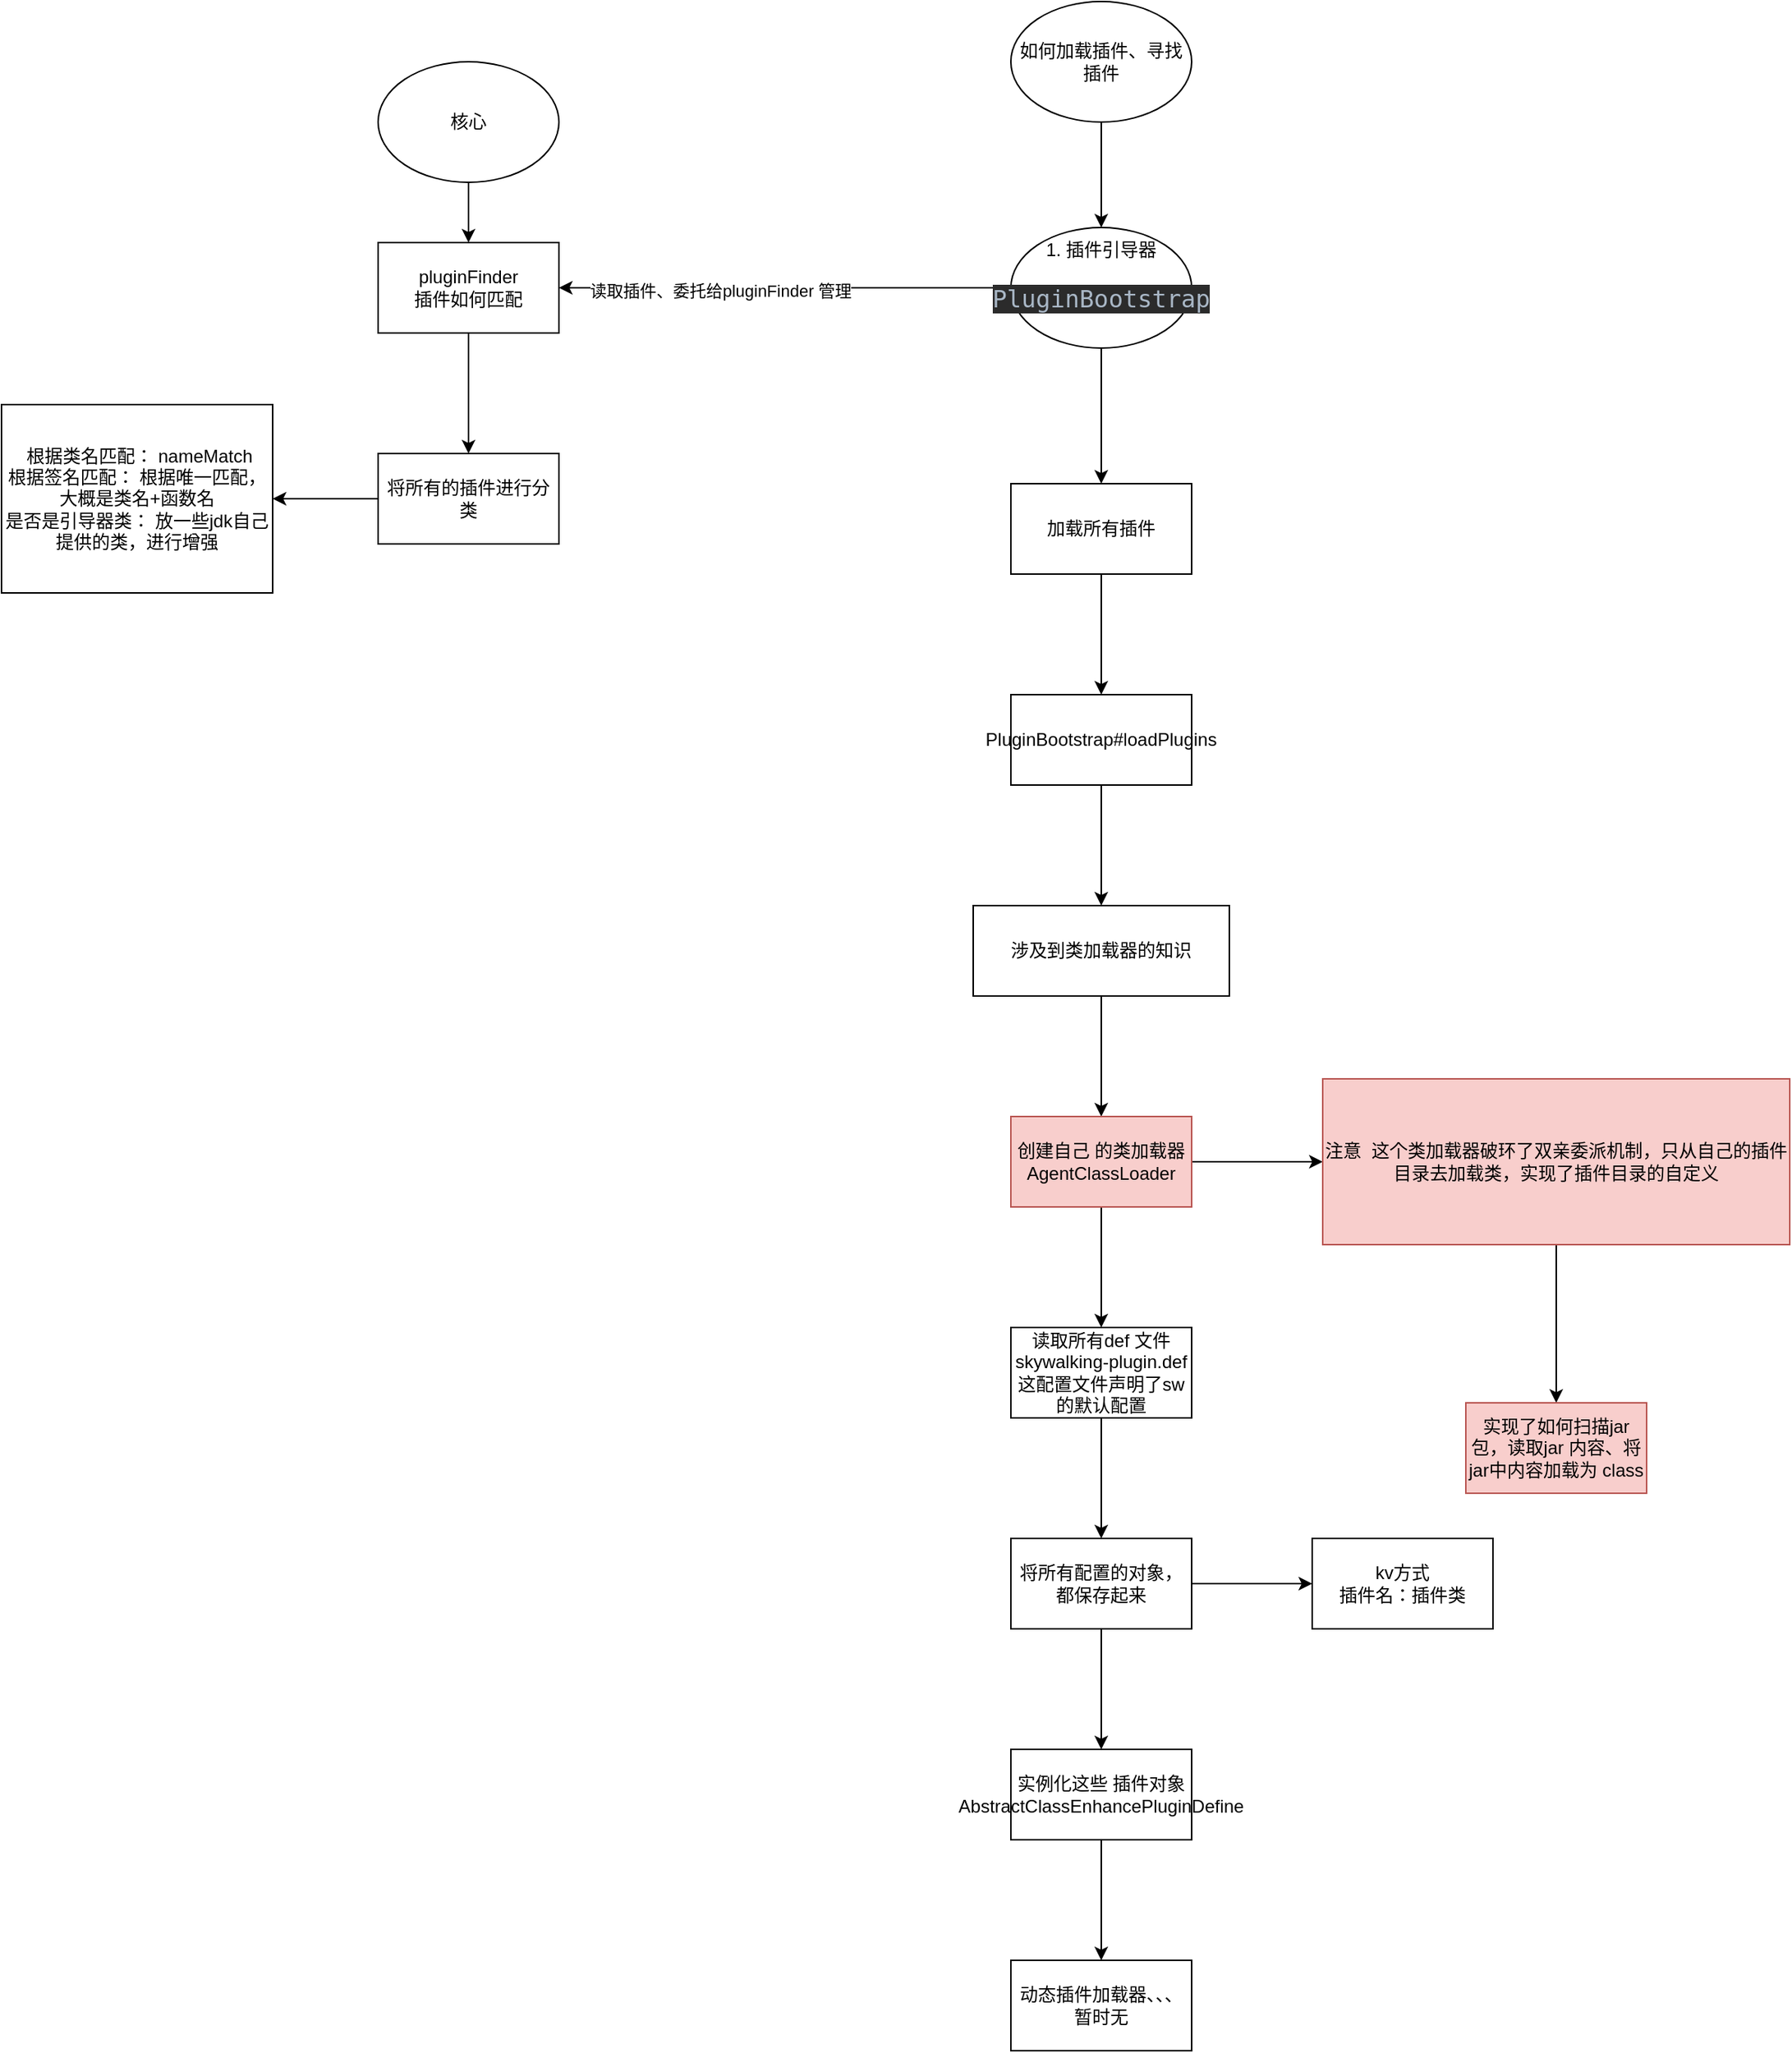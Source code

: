 <mxfile version="24.6.1" type="device">
  <diagram name="第 1 页" id="3_AYBHBxKLHgXcp4mOLv">
    <mxGraphModel dx="1861" dy="1781" grid="1" gridSize="10" guides="1" tooltips="1" connect="1" arrows="1" fold="1" page="1" pageScale="1" pageWidth="827" pageHeight="1169" math="0" shadow="0">
      <root>
        <mxCell id="0" />
        <mxCell id="1" parent="0" />
        <mxCell id="_ErbszUaglMlhtpiHv44-3" value="" style="edgeStyle=orthogonalEdgeStyle;rounded=0;orthogonalLoop=1;jettySize=auto;html=1;" edge="1" parent="1" source="_ErbszUaglMlhtpiHv44-1" target="_ErbszUaglMlhtpiHv44-2">
          <mxGeometry relative="1" as="geometry" />
        </mxCell>
        <mxCell id="_ErbszUaglMlhtpiHv44-25" style="edgeStyle=orthogonalEdgeStyle;rounded=0;orthogonalLoop=1;jettySize=auto;html=1;entryX=1;entryY=0.5;entryDx=0;entryDy=0;" edge="1" parent="1" source="_ErbszUaglMlhtpiHv44-1" target="_ErbszUaglMlhtpiHv44-24">
          <mxGeometry relative="1" as="geometry" />
        </mxCell>
        <mxCell id="_ErbszUaglMlhtpiHv44-26" value="读取插件、委托给pluginFinder 管理" style="edgeLabel;html=1;align=center;verticalAlign=middle;resizable=0;points=[];" vertex="1" connectable="0" parent="_ErbszUaglMlhtpiHv44-25">
          <mxGeometry x="0.289" y="2" relative="1" as="geometry">
            <mxPoint as="offset" />
          </mxGeometry>
        </mxCell>
        <mxCell id="_ErbszUaglMlhtpiHv44-1" value="1. 插件引导器&lt;div&gt;&lt;div style=&quot;background-color:#2b2b2b;color:#a9b7c6&quot;&gt;&lt;pre style=&quot;font-family:&#39;JetBrains Mono&#39;,monospace;font-size:12.0pt;&quot;&gt;PluginBootstrap&lt;/pre&gt;&lt;/div&gt;&lt;/div&gt;" style="ellipse;whiteSpace=wrap;html=1;" vertex="1" parent="1">
          <mxGeometry x="310" y="110" width="120" height="80" as="geometry" />
        </mxCell>
        <mxCell id="_ErbszUaglMlhtpiHv44-5" value="" style="edgeStyle=orthogonalEdgeStyle;rounded=0;orthogonalLoop=1;jettySize=auto;html=1;" edge="1" parent="1" source="_ErbszUaglMlhtpiHv44-2" target="_ErbszUaglMlhtpiHv44-4">
          <mxGeometry relative="1" as="geometry" />
        </mxCell>
        <mxCell id="_ErbszUaglMlhtpiHv44-2" value="加载所有插件" style="whiteSpace=wrap;html=1;" vertex="1" parent="1">
          <mxGeometry x="310" y="280" width="120" height="60" as="geometry" />
        </mxCell>
        <mxCell id="_ErbszUaglMlhtpiHv44-7" value="" style="edgeStyle=orthogonalEdgeStyle;rounded=0;orthogonalLoop=1;jettySize=auto;html=1;" edge="1" parent="1" source="_ErbszUaglMlhtpiHv44-4" target="_ErbszUaglMlhtpiHv44-6">
          <mxGeometry relative="1" as="geometry" />
        </mxCell>
        <mxCell id="_ErbszUaglMlhtpiHv44-4" value="PluginBootstrap#loadPlugins" style="whiteSpace=wrap;html=1;" vertex="1" parent="1">
          <mxGeometry x="310" y="420" width="120" height="60" as="geometry" />
        </mxCell>
        <mxCell id="_ErbszUaglMlhtpiHv44-9" value="" style="edgeStyle=orthogonalEdgeStyle;rounded=0;orthogonalLoop=1;jettySize=auto;html=1;" edge="1" parent="1" source="_ErbszUaglMlhtpiHv44-6" target="_ErbszUaglMlhtpiHv44-8">
          <mxGeometry relative="1" as="geometry" />
        </mxCell>
        <mxCell id="_ErbszUaglMlhtpiHv44-6" value="涉及到类加载器的知识" style="whiteSpace=wrap;html=1;" vertex="1" parent="1">
          <mxGeometry x="285" y="560" width="170" height="60" as="geometry" />
        </mxCell>
        <mxCell id="_ErbszUaglMlhtpiHv44-11" value="" style="edgeStyle=orthogonalEdgeStyle;rounded=0;orthogonalLoop=1;jettySize=auto;html=1;" edge="1" parent="1" source="_ErbszUaglMlhtpiHv44-8" target="_ErbszUaglMlhtpiHv44-10">
          <mxGeometry relative="1" as="geometry" />
        </mxCell>
        <mxCell id="_ErbszUaglMlhtpiHv44-13" value="" style="edgeStyle=orthogonalEdgeStyle;rounded=0;orthogonalLoop=1;jettySize=auto;html=1;" edge="1" parent="1" source="_ErbszUaglMlhtpiHv44-8" target="_ErbszUaglMlhtpiHv44-12">
          <mxGeometry relative="1" as="geometry" />
        </mxCell>
        <mxCell id="_ErbszUaglMlhtpiHv44-8" value="创建自己 的类加载器AgentClassLoader" style="whiteSpace=wrap;html=1;fillColor=#f8cecc;strokeColor=#b85450;" vertex="1" parent="1">
          <mxGeometry x="310" y="700" width="120" height="60" as="geometry" />
        </mxCell>
        <mxCell id="_ErbszUaglMlhtpiHv44-15" value="" style="edgeStyle=orthogonalEdgeStyle;rounded=0;orthogonalLoop=1;jettySize=auto;html=1;" edge="1" parent="1" source="_ErbszUaglMlhtpiHv44-10" target="_ErbszUaglMlhtpiHv44-14">
          <mxGeometry relative="1" as="geometry" />
        </mxCell>
        <mxCell id="_ErbszUaglMlhtpiHv44-10" value="注意&amp;nbsp; 这个类加载器破环了双亲委派机制，只从自己的插件目录去加载类，实现了插件目录的自定义" style="whiteSpace=wrap;html=1;fillColor=#f8cecc;strokeColor=#b85450;" vertex="1" parent="1">
          <mxGeometry x="517" y="675" width="310" height="110" as="geometry" />
        </mxCell>
        <mxCell id="_ErbszUaglMlhtpiHv44-17" value="" style="edgeStyle=orthogonalEdgeStyle;rounded=0;orthogonalLoop=1;jettySize=auto;html=1;" edge="1" parent="1" source="_ErbszUaglMlhtpiHv44-12" target="_ErbszUaglMlhtpiHv44-16">
          <mxGeometry relative="1" as="geometry" />
        </mxCell>
        <mxCell id="_ErbszUaglMlhtpiHv44-12" value="读取所有def 文件&lt;div&gt;skywalking-plugin.def&lt;/div&gt;&lt;div&gt;这配置文件声明了sw的默认配置&lt;/div&gt;" style="whiteSpace=wrap;html=1;" vertex="1" parent="1">
          <mxGeometry x="310" y="840" width="120" height="60" as="geometry" />
        </mxCell>
        <mxCell id="_ErbszUaglMlhtpiHv44-14" value="实现了如何扫描jar包，读取jar 内容、将jar中内容加载为 class" style="whiteSpace=wrap;html=1;fillColor=#f8cecc;strokeColor=#b85450;" vertex="1" parent="1">
          <mxGeometry x="612" y="890" width="120" height="60" as="geometry" />
        </mxCell>
        <mxCell id="_ErbszUaglMlhtpiHv44-19" value="" style="edgeStyle=orthogonalEdgeStyle;rounded=0;orthogonalLoop=1;jettySize=auto;html=1;" edge="1" parent="1" source="_ErbszUaglMlhtpiHv44-16" target="_ErbszUaglMlhtpiHv44-18">
          <mxGeometry relative="1" as="geometry" />
        </mxCell>
        <mxCell id="_ErbszUaglMlhtpiHv44-21" value="" style="edgeStyle=orthogonalEdgeStyle;rounded=0;orthogonalLoop=1;jettySize=auto;html=1;" edge="1" parent="1" source="_ErbszUaglMlhtpiHv44-16" target="_ErbszUaglMlhtpiHv44-20">
          <mxGeometry relative="1" as="geometry" />
        </mxCell>
        <mxCell id="_ErbszUaglMlhtpiHv44-16" value="将所有配置的对象，都保存起来" style="whiteSpace=wrap;html=1;" vertex="1" parent="1">
          <mxGeometry x="310" y="980" width="120" height="60" as="geometry" />
        </mxCell>
        <mxCell id="_ErbszUaglMlhtpiHv44-18" value="kv方式&lt;div&gt;插件名：插件类&lt;/div&gt;" style="whiteSpace=wrap;html=1;" vertex="1" parent="1">
          <mxGeometry x="510" y="980" width="120" height="60" as="geometry" />
        </mxCell>
        <mxCell id="_ErbszUaglMlhtpiHv44-23" value="" style="edgeStyle=orthogonalEdgeStyle;rounded=0;orthogonalLoop=1;jettySize=auto;html=1;" edge="1" parent="1" source="_ErbszUaglMlhtpiHv44-20" target="_ErbszUaglMlhtpiHv44-22">
          <mxGeometry relative="1" as="geometry" />
        </mxCell>
        <mxCell id="_ErbszUaglMlhtpiHv44-20" value="实例化这些 插件对象&lt;div&gt;AbstractClassEnhancePluginDefine&lt;br&gt;&lt;/div&gt;" style="whiteSpace=wrap;html=1;" vertex="1" parent="1">
          <mxGeometry x="310" y="1120" width="120" height="60" as="geometry" />
        </mxCell>
        <mxCell id="_ErbszUaglMlhtpiHv44-22" value="动态插件加载器、、、暂时无" style="whiteSpace=wrap;html=1;" vertex="1" parent="1">
          <mxGeometry x="310" y="1260" width="120" height="60" as="geometry" />
        </mxCell>
        <mxCell id="_ErbszUaglMlhtpiHv44-28" value="" style="edgeStyle=orthogonalEdgeStyle;rounded=0;orthogonalLoop=1;jettySize=auto;html=1;" edge="1" parent="1" source="_ErbszUaglMlhtpiHv44-24" target="_ErbszUaglMlhtpiHv44-27">
          <mxGeometry relative="1" as="geometry" />
        </mxCell>
        <mxCell id="_ErbszUaglMlhtpiHv44-24" value="pluginFinder&lt;div&gt;插件如何匹配&lt;/div&gt;" style="rounded=0;whiteSpace=wrap;html=1;" vertex="1" parent="1">
          <mxGeometry x="-110" y="120" width="120" height="60" as="geometry" />
        </mxCell>
        <mxCell id="_ErbszUaglMlhtpiHv44-31" value="" style="edgeStyle=orthogonalEdgeStyle;rounded=0;orthogonalLoop=1;jettySize=auto;html=1;" edge="1" parent="1" source="_ErbszUaglMlhtpiHv44-27" target="_ErbszUaglMlhtpiHv44-30">
          <mxGeometry relative="1" as="geometry" />
        </mxCell>
        <mxCell id="_ErbszUaglMlhtpiHv44-27" value="将所有的插件进行分类" style="whiteSpace=wrap;html=1;rounded=0;" vertex="1" parent="1">
          <mxGeometry x="-110" y="260" width="120" height="60" as="geometry" />
        </mxCell>
        <mxCell id="_ErbszUaglMlhtpiHv44-30" value="&amp;nbsp;&lt;span style=&quot;background-color: initial;&quot;&gt;根据类名匹配： nameMatch&lt;/span&gt;&lt;div&gt;根据签名匹配： 根据唯一匹配，大概是类名+函数名&lt;/div&gt;&lt;div&gt;是否是引导器类： 放一些jdk自己提供的类，进行增强&lt;/div&gt;" style="whiteSpace=wrap;html=1;rounded=0;" vertex="1" parent="1">
          <mxGeometry x="-360" y="227.5" width="180" height="125" as="geometry" />
        </mxCell>
        <mxCell id="_ErbszUaglMlhtpiHv44-33" style="edgeStyle=orthogonalEdgeStyle;rounded=0;orthogonalLoop=1;jettySize=auto;html=1;entryX=0.5;entryY=0;entryDx=0;entryDy=0;" edge="1" parent="1" source="_ErbszUaglMlhtpiHv44-32" target="_ErbszUaglMlhtpiHv44-24">
          <mxGeometry relative="1" as="geometry" />
        </mxCell>
        <mxCell id="_ErbszUaglMlhtpiHv44-32" value="核心" style="ellipse;whiteSpace=wrap;html=1;" vertex="1" parent="1">
          <mxGeometry x="-110" width="120" height="80" as="geometry" />
        </mxCell>
        <mxCell id="_ErbszUaglMlhtpiHv44-35" style="edgeStyle=orthogonalEdgeStyle;rounded=0;orthogonalLoop=1;jettySize=auto;html=1;" edge="1" parent="1" source="_ErbszUaglMlhtpiHv44-34" target="_ErbszUaglMlhtpiHv44-1">
          <mxGeometry relative="1" as="geometry" />
        </mxCell>
        <mxCell id="_ErbszUaglMlhtpiHv44-34" value="如何加载插件、寻找插件" style="ellipse;whiteSpace=wrap;html=1;" vertex="1" parent="1">
          <mxGeometry x="310" y="-40" width="120" height="80" as="geometry" />
        </mxCell>
      </root>
    </mxGraphModel>
  </diagram>
</mxfile>
